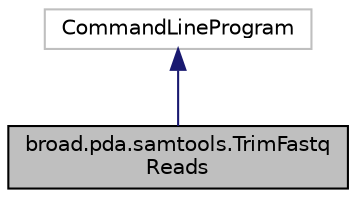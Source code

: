 digraph "broad.pda.samtools.TrimFastqReads"
{
  edge [fontname="Helvetica",fontsize="10",labelfontname="Helvetica",labelfontsize="10"];
  node [fontname="Helvetica",fontsize="10",shape=record];
  Node1 [label="broad.pda.samtools.TrimFastq\lReads",height=0.2,width=0.4,color="black", fillcolor="grey75", style="filled" fontcolor="black"];
  Node2 -> Node1 [dir="back",color="midnightblue",fontsize="10",style="solid"];
  Node2 [label="CommandLineProgram",height=0.2,width=0.4,color="grey75", fillcolor="white", style="filled"];
}
